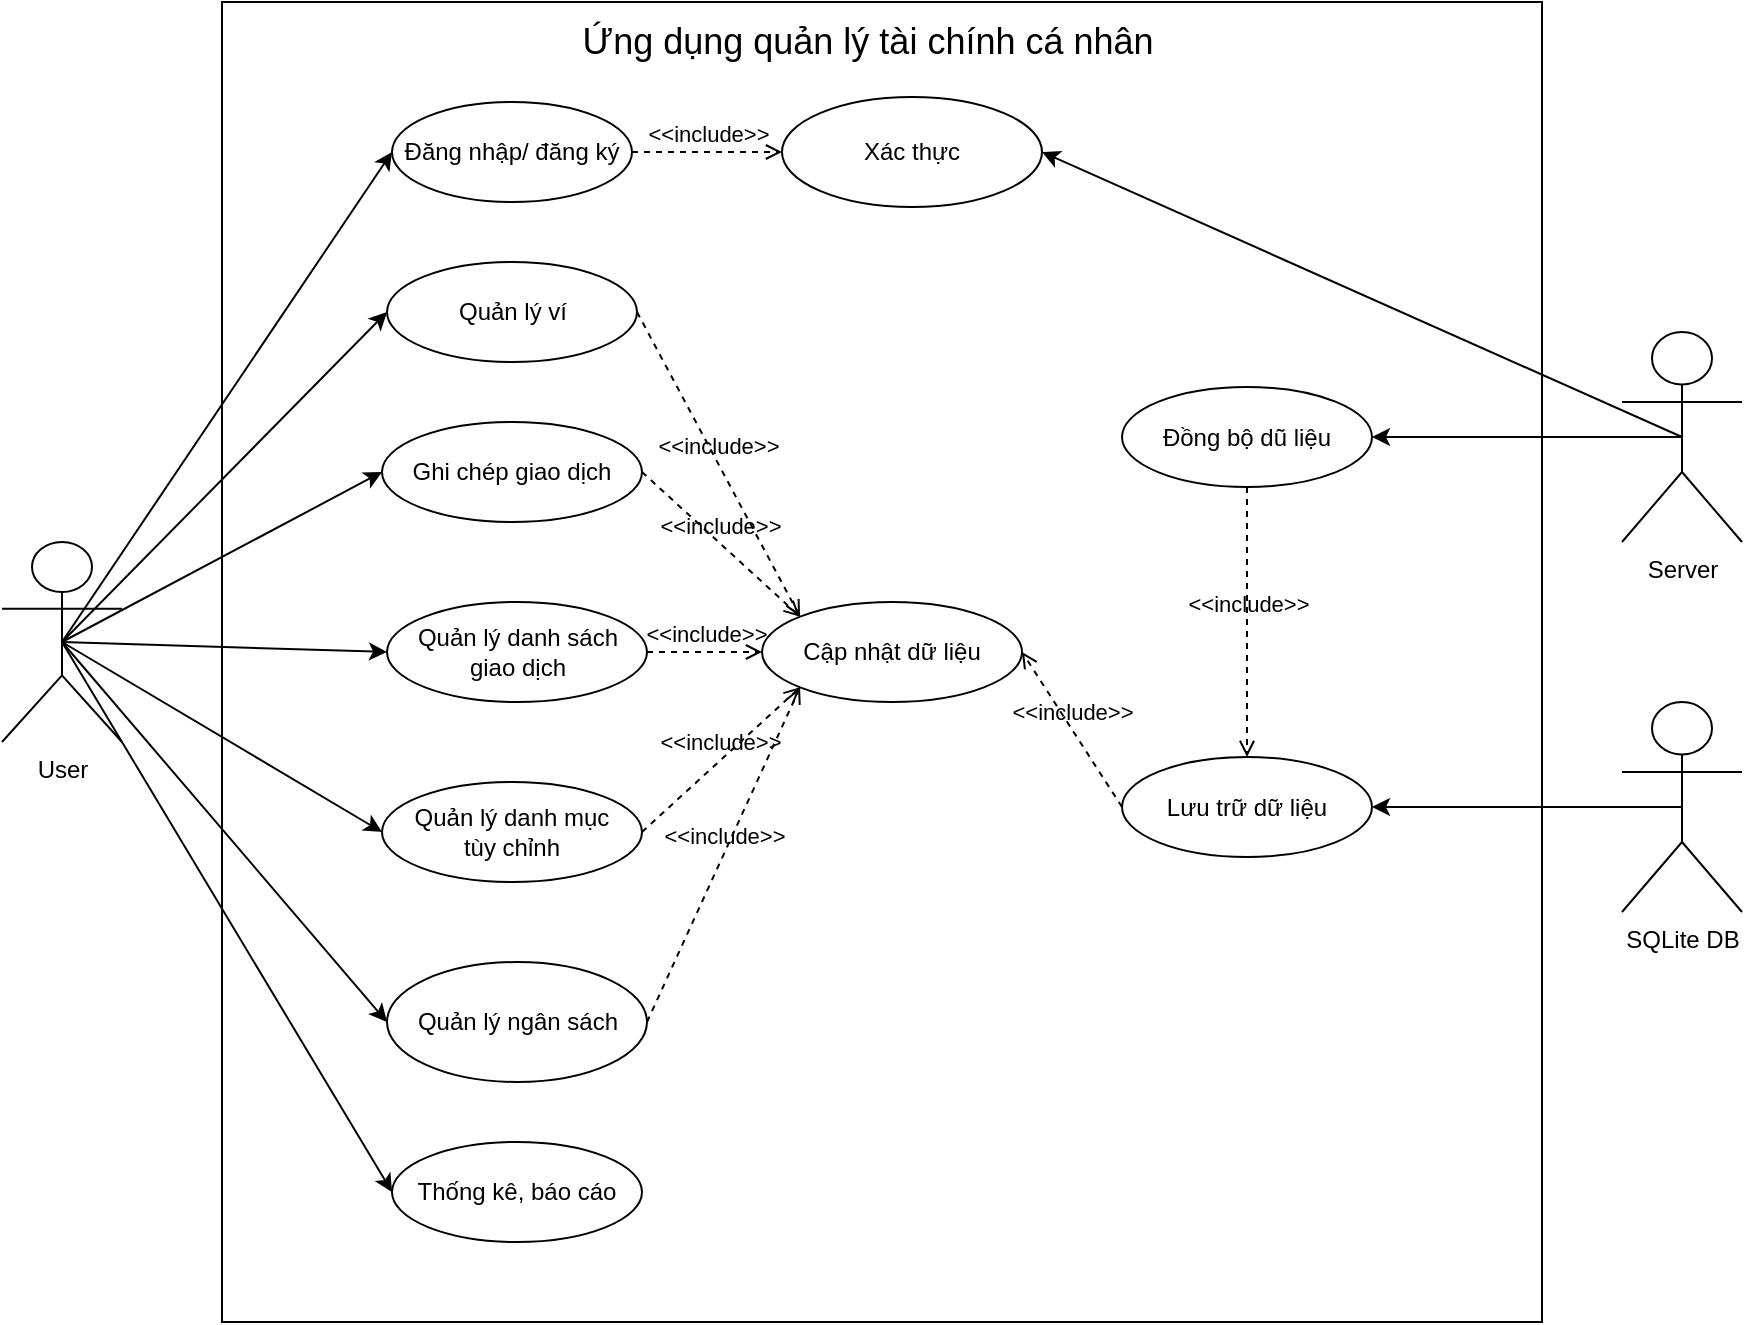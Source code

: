 <mxfile>
    <diagram name="Page-1" id="bYKYH9M7OEcl-mzwJ3hW">
        <mxGraphModel dx="1017" dy="429" grid="1" gridSize="10" guides="1" tooltips="1" connect="1" arrows="1" fold="1" page="1" pageScale="1" pageWidth="850" pageHeight="1100" math="0" shadow="0">
            <root>
                <mxCell id="0"/>
                <mxCell id="1" parent="0"/>
                <mxCell id="4" value="" style="whiteSpace=wrap;html=1;aspect=fixed;" parent="1" vertex="1">
                    <mxGeometry x="240" width="660" height="660" as="geometry"/>
                </mxCell>
                <mxCell id="13" style="edgeStyle=none;html=1;exitX=0.5;exitY=0.5;exitDx=0;exitDy=0;exitPerimeter=0;entryX=0;entryY=0.5;entryDx=0;entryDy=0;" parent="1" source="2" target="3" edge="1">
                    <mxGeometry relative="1" as="geometry"/>
                </mxCell>
                <mxCell id="14" style="edgeStyle=none;html=1;exitX=0.5;exitY=0.5;exitDx=0;exitDy=0;exitPerimeter=0;entryX=0;entryY=0.5;entryDx=0;entryDy=0;" parent="1" source="2" target="5" edge="1">
                    <mxGeometry relative="1" as="geometry"/>
                </mxCell>
                <mxCell id="15" style="edgeStyle=none;html=1;exitX=0.5;exitY=0.5;exitDx=0;exitDy=0;exitPerimeter=0;entryX=0;entryY=0.5;entryDx=0;entryDy=0;" parent="1" source="2" target="7" edge="1">
                    <mxGeometry relative="1" as="geometry"/>
                </mxCell>
                <mxCell id="16" style="edgeStyle=none;html=1;exitX=0.5;exitY=0.5;exitDx=0;exitDy=0;exitPerimeter=0;entryX=0;entryY=0.5;entryDx=0;entryDy=0;" parent="1" source="2" target="8" edge="1">
                    <mxGeometry relative="1" as="geometry"/>
                </mxCell>
                <mxCell id="17" style="edgeStyle=none;html=1;exitX=0.5;exitY=0.5;exitDx=0;exitDy=0;exitPerimeter=0;entryX=0;entryY=0.5;entryDx=0;entryDy=0;" parent="1" source="2" target="9" edge="1">
                    <mxGeometry relative="1" as="geometry"/>
                </mxCell>
                <mxCell id="18" style="edgeStyle=none;html=1;exitX=0.5;exitY=0.5;exitDx=0;exitDy=0;exitPerimeter=0;entryX=0;entryY=0.5;entryDx=0;entryDy=0;" parent="1" source="2" target="10" edge="1">
                    <mxGeometry relative="1" as="geometry"/>
                </mxCell>
                <mxCell id="19" style="edgeStyle=none;html=1;exitX=0.5;exitY=0.5;exitDx=0;exitDy=0;exitPerimeter=0;entryX=0;entryY=0.5;entryDx=0;entryDy=0;" parent="1" source="2" target="11" edge="1">
                    <mxGeometry relative="1" as="geometry"/>
                </mxCell>
                <mxCell id="2" value="User" style="shape=umlActor;verticalLabelPosition=bottom;verticalAlign=top;html=1;outlineConnect=0;" parent="1" vertex="1">
                    <mxGeometry x="130" y="270" width="60" height="100" as="geometry"/>
                </mxCell>
                <mxCell id="3" value="Đăng nhập/ đăng ký" style="ellipse;whiteSpace=wrap;html=1;" parent="1" vertex="1">
                    <mxGeometry x="325" y="50" width="120" height="50" as="geometry"/>
                </mxCell>
                <mxCell id="5" value="Quản lý ví" style="ellipse;whiteSpace=wrap;html=1;" parent="1" vertex="1">
                    <mxGeometry x="322.5" y="130" width="125" height="50" as="geometry"/>
                </mxCell>
                <mxCell id="7" value="Ghi chép giao dịch" style="ellipse;whiteSpace=wrap;html=1;" parent="1" vertex="1">
                    <mxGeometry x="320" y="210" width="130" height="50" as="geometry"/>
                </mxCell>
                <mxCell id="8" value="Quản lý danh sách &lt;br&gt;giao dịch" style="ellipse;whiteSpace=wrap;html=1;" parent="1" vertex="1">
                    <mxGeometry x="322.5" y="300" width="130" height="50" as="geometry"/>
                </mxCell>
                <mxCell id="9" value="Quản lý danh mục &lt;br&gt;tùy chỉnh" style="ellipse;whiteSpace=wrap;html=1;" parent="1" vertex="1">
                    <mxGeometry x="320" y="390" width="130" height="50" as="geometry"/>
                </mxCell>
                <mxCell id="10" value="Thống kê, báo cáo" style="ellipse;whiteSpace=wrap;html=1;" parent="1" vertex="1">
                    <mxGeometry x="325" y="570" width="125" height="50" as="geometry"/>
                </mxCell>
                <mxCell id="11" value="Quản lý ngân sách" style="ellipse;whiteSpace=wrap;html=1;" parent="1" vertex="1">
                    <mxGeometry x="322.5" y="480" width="130" height="60" as="geometry"/>
                </mxCell>
                <mxCell id="20" value="Xác thực" style="ellipse;whiteSpace=wrap;html=1;" parent="1" vertex="1">
                    <mxGeometry x="520" y="47.5" width="130" height="55" as="geometry"/>
                </mxCell>
                <mxCell id="25" value="&amp;lt;&amp;lt;include&amp;gt;&amp;gt;" style="html=1;verticalAlign=bottom;labelBackgroundColor=none;endArrow=open;endFill=0;dashed=1;exitX=1;exitY=0.5;exitDx=0;exitDy=0;entryX=0;entryY=0.5;entryDx=0;entryDy=0;" parent="1" source="3" target="20" edge="1">
                    <mxGeometry width="160" relative="1" as="geometry">
                        <mxPoint x="550" y="190" as="sourcePoint"/>
                        <mxPoint x="710" y="190" as="targetPoint"/>
                    </mxGeometry>
                </mxCell>
                <mxCell id="BFMFk2xktWWGfKK36Wba-27" style="edgeStyle=none;html=1;exitX=0.5;exitY=0.5;exitDx=0;exitDy=0;exitPerimeter=0;entryX=1;entryY=0.5;entryDx=0;entryDy=0;" parent="1" source="BFMFk2xktWWGfKK36Wba-29" target="20" edge="1">
                    <mxGeometry relative="1" as="geometry">
                        <mxPoint x="975" y="352.5" as="sourcePoint"/>
                    </mxGeometry>
                </mxCell>
                <mxCell id="BFMFk2xktWWGfKK36Wba-39" style="edgeStyle=none;html=1;exitX=0.5;exitY=0.5;exitDx=0;exitDy=0;exitPerimeter=0;entryX=1;entryY=0.5;entryDx=0;entryDy=0;" parent="1" source="BFMFk2xktWWGfKK36Wba-29" target="BFMFk2xktWWGfKK36Wba-31" edge="1">
                    <mxGeometry relative="1" as="geometry"/>
                </mxCell>
                <mxCell id="BFMFk2xktWWGfKK36Wba-29" value="Server&lt;br&gt;" style="shape=umlActor;verticalLabelPosition=bottom;verticalAlign=top;html=1;" parent="1" vertex="1">
                    <mxGeometry x="940" y="165" width="60" height="105" as="geometry"/>
                </mxCell>
                <mxCell id="BFMFk2xktWWGfKK36Wba-31" value="Đồng bộ dũ liệu" style="ellipse;whiteSpace=wrap;html=1;" parent="1" vertex="1">
                    <mxGeometry x="690" y="192.5" width="125" height="50" as="geometry"/>
                </mxCell>
                <mxCell id="BFMFk2xktWWGfKK36Wba-40" value="&lt;font style=&quot;font-size: 18px;&quot;&gt;Ứng dụng quản lý tài chính cá nhân&lt;/font&gt;" style="text;html=1;strokeColor=none;fillColor=none;align=center;verticalAlign=middle;whiteSpace=wrap;rounded=0;" parent="1" vertex="1">
                    <mxGeometry x="402.5" width="320" height="40" as="geometry"/>
                </mxCell>
                <mxCell id="BFMFk2xktWWGfKK36Wba-42" value="Cập nhật dữ liệu" style="ellipse;whiteSpace=wrap;html=1;" parent="1" vertex="1">
                    <mxGeometry x="510" y="300" width="130" height="50" as="geometry"/>
                </mxCell>
                <mxCell id="BFMFk2xktWWGfKK36Wba-44" value="&amp;lt;&amp;lt;include&amp;gt;&amp;gt;" style="html=1;verticalAlign=bottom;labelBackgroundColor=none;endArrow=open;endFill=0;dashed=1;exitX=1;exitY=0.5;exitDx=0;exitDy=0;entryX=0;entryY=0;entryDx=0;entryDy=0;" parent="1" source="5" target="BFMFk2xktWWGfKK36Wba-42" edge="1">
                    <mxGeometry width="160" relative="1" as="geometry">
                        <mxPoint x="455" y="85.0" as="sourcePoint"/>
                        <mxPoint x="530.0" y="85.0" as="targetPoint"/>
                    </mxGeometry>
                </mxCell>
                <mxCell id="BFMFk2xktWWGfKK36Wba-45" value="&amp;lt;&amp;lt;include&amp;gt;&amp;gt;" style="html=1;verticalAlign=bottom;labelBackgroundColor=none;endArrow=open;endFill=0;dashed=1;exitX=1;exitY=0.5;exitDx=0;exitDy=0;entryX=0;entryY=0;entryDx=0;entryDy=0;" parent="1" source="7" target="BFMFk2xktWWGfKK36Wba-42" edge="1">
                    <mxGeometry width="160" relative="1" as="geometry">
                        <mxPoint x="465" y="95.0" as="sourcePoint"/>
                        <mxPoint x="540" y="260" as="targetPoint"/>
                    </mxGeometry>
                </mxCell>
                <mxCell id="BFMFk2xktWWGfKK36Wba-46" value="&amp;lt;&amp;lt;include&amp;gt;&amp;gt;" style="html=1;verticalAlign=bottom;labelBackgroundColor=none;endArrow=open;endFill=0;dashed=1;exitX=1;exitY=0.5;exitDx=0;exitDy=0;entryX=0;entryY=0.5;entryDx=0;entryDy=0;" parent="1" source="8" target="BFMFk2xktWWGfKK36Wba-42" edge="1">
                    <mxGeometry width="160" relative="1" as="geometry">
                        <mxPoint x="475" y="105.0" as="sourcePoint"/>
                        <mxPoint x="550.0" y="105.0" as="targetPoint"/>
                    </mxGeometry>
                </mxCell>
                <mxCell id="BFMFk2xktWWGfKK36Wba-47" value="&amp;lt;&amp;lt;include&amp;gt;&amp;gt;" style="html=1;verticalAlign=bottom;labelBackgroundColor=none;endArrow=open;endFill=0;dashed=1;exitX=1;exitY=0.5;exitDx=0;exitDy=0;entryX=0;entryY=1;entryDx=0;entryDy=0;" parent="1" source="9" target="BFMFk2xktWWGfKK36Wba-42" edge="1">
                    <mxGeometry width="160" relative="1" as="geometry">
                        <mxPoint x="485" y="115.0" as="sourcePoint"/>
                        <mxPoint x="560.0" y="115.0" as="targetPoint"/>
                    </mxGeometry>
                </mxCell>
                <mxCell id="BFMFk2xktWWGfKK36Wba-48" value="&amp;lt;&amp;lt;include&amp;gt;&amp;gt;" style="html=1;verticalAlign=bottom;labelBackgroundColor=none;endArrow=open;endFill=0;dashed=1;exitX=1;exitY=0.5;exitDx=0;exitDy=0;entryX=0;entryY=1;entryDx=0;entryDy=0;" parent="1" source="11" target="BFMFk2xktWWGfKK36Wba-42" edge="1">
                    <mxGeometry width="160" relative="1" as="geometry">
                        <mxPoint x="460" y="425" as="sourcePoint"/>
                        <mxPoint x="538.819" y="347.593" as="targetPoint"/>
                    </mxGeometry>
                </mxCell>
                <mxCell id="BFMFk2xktWWGfKK36Wba-49" value="Lưu trữ dữ liệu" style="ellipse;whiteSpace=wrap;html=1;" parent="1" vertex="1">
                    <mxGeometry x="690" y="377.5" width="125" height="50" as="geometry"/>
                </mxCell>
                <mxCell id="BFMFk2xktWWGfKK36Wba-51" style="edgeStyle=none;html=1;exitX=0.5;exitY=0.5;exitDx=0;exitDy=0;exitPerimeter=0;entryX=1;entryY=0.5;entryDx=0;entryDy=0;fontSize=18;" parent="1" source="BFMFk2xktWWGfKK36Wba-50" target="BFMFk2xktWWGfKK36Wba-49" edge="1">
                    <mxGeometry relative="1" as="geometry"/>
                </mxCell>
                <mxCell id="BFMFk2xktWWGfKK36Wba-50" value="SQLite DB" style="shape=umlActor;verticalLabelPosition=bottom;verticalAlign=top;html=1;" parent="1" vertex="1">
                    <mxGeometry x="940" y="350" width="60" height="105" as="geometry"/>
                </mxCell>
                <mxCell id="BFMFk2xktWWGfKK36Wba-53" value="&amp;lt;&amp;lt;include&amp;gt;&amp;gt;" style="html=1;verticalAlign=bottom;labelBackgroundColor=none;endArrow=open;endFill=0;dashed=1;exitX=0;exitY=0.5;exitDx=0;exitDy=0;entryX=1;entryY=0.5;entryDx=0;entryDy=0;" parent="1" source="BFMFk2xktWWGfKK36Wba-49" target="BFMFk2xktWWGfKK36Wba-42" edge="1">
                    <mxGeometry width="160" relative="1" as="geometry">
                        <mxPoint x="462.5" y="520" as="sourcePoint"/>
                        <mxPoint x="538.819" y="352.593" as="targetPoint"/>
                    </mxGeometry>
                </mxCell>
                <mxCell id="BFMFk2xktWWGfKK36Wba-54" value="&amp;lt;&amp;lt;include&amp;gt;&amp;gt;" style="html=1;verticalAlign=bottom;labelBackgroundColor=none;endArrow=open;endFill=0;dashed=1;exitX=0.5;exitY=1;exitDx=0;exitDy=0;entryX=0.5;entryY=0;entryDx=0;entryDy=0;" parent="1" source="BFMFk2xktWWGfKK36Wba-31" target="BFMFk2xktWWGfKK36Wba-49" edge="1">
                    <mxGeometry width="160" relative="1" as="geometry">
                        <mxPoint x="700" y="412.5" as="sourcePoint"/>
                        <mxPoint x="650" y="335" as="targetPoint"/>
                    </mxGeometry>
                </mxCell>
            </root>
        </mxGraphModel>
    </diagram>
    <diagram name="Page-2" id="GrxbLd0uZsV-bF7C5AWy">
        <mxGraphModel dx="167" dy="1529" grid="1" gridSize="10" guides="1" tooltips="1" connect="1" arrows="1" fold="1" page="1" pageScale="1" pageWidth="850" pageHeight="1100" math="0" shadow="0">
            <root>
                <mxCell id="0"/>
                <mxCell id="1" parent="0"/>
                <mxCell id="iTz_pmhG6tZPBhArTx9c-1" value="Bắt đầu" style="ellipse;whiteSpace=wrap;html=1;" parent="1" vertex="1">
                    <mxGeometry x="1059.38" y="-20" width="120" height="80" as="geometry"/>
                </mxCell>
                <mxCell id="iTz_pmhG6tZPBhArTx9c-4" style="edgeStyle=none;html=1;exitX=0.5;exitY=1;exitDx=0;exitDy=0;entryX=0.5;entryY=0;entryDx=0;entryDy=0;" parent="1" source="iTz_pmhG6tZPBhArTx9c-1" target="iTz_pmhG6tZPBhArTx9c-52" edge="1">
                    <mxGeometry relative="1" as="geometry">
                        <mxPoint x="1119.38" y="80" as="sourcePoint"/>
                        <mxPoint x="1119.38" y="120" as="targetPoint"/>
                    </mxGeometry>
                </mxCell>
                <mxCell id="iTz_pmhG6tZPBhArTx9c-5" style="edgeStyle=none;html=1;exitX=0.5;exitY=1;exitDx=0;exitDy=0;entryX=0.5;entryY=0;entryDx=0;entryDy=0;" parent="1" source="iTz_pmhG6tZPBhArTx9c-52" target="iTz_pmhG6tZPBhArTx9c-53" edge="1">
                    <mxGeometry relative="1" as="geometry">
                        <mxPoint x="1119.38" y="220" as="targetPoint"/>
                        <mxPoint x="1119.38" y="180" as="sourcePoint"/>
                    </mxGeometry>
                </mxCell>
                <mxCell id="iTz_pmhG6tZPBhArTx9c-13" style="edgeStyle=none;html=1;exitX=0.5;exitY=1;exitDx=0;exitDy=0;entryX=0.5;entryY=0;entryDx=0;entryDy=0;" parent="1" source="iTz_pmhG6tZPBhArTx9c-14" target="iTz_pmhG6tZPBhArTx9c-33" edge="1">
                    <mxGeometry relative="1" as="geometry">
                        <mxPoint x="1652.8" y="750" as="targetPoint"/>
                    </mxGeometry>
                </mxCell>
                <mxCell id="iTz_pmhG6tZPBhArTx9c-14" value="Lưu ngân sách" style="rounded=1;whiteSpace=wrap;html=1;arcSize=0;" parent="1" vertex="1">
                    <mxGeometry x="1549.98" y="650" width="120" height="60" as="geometry"/>
                </mxCell>
                <mxCell id="iTz_pmhG6tZPBhArTx9c-15" style="edgeStyle=none;html=1;exitX=1;exitY=0.5;exitDx=0;exitDy=0;entryX=0;entryY=0.5;entryDx=0;entryDy=0;" parent="1" source="iTz_pmhG6tZPBhArTx9c-17" target="iTz_pmhG6tZPBhArTx9c-63" edge="1">
                    <mxGeometry relative="1" as="geometry">
                        <mxPoint x="1389.98" y="720" as="targetPoint"/>
                    </mxGeometry>
                </mxCell>
                <mxCell id="iTz_pmhG6tZPBhArTx9c-16" style="edgeStyle=none;html=1;exitX=0.5;exitY=0;exitDx=0;exitDy=0;entryX=1;entryY=0.5;entryDx=0;entryDy=0;" parent="1" source="iTz_pmhG6tZPBhArTx9c-17" target="iTz_pmhG6tZPBhArTx9c-53" edge="1">
                    <mxGeometry relative="1" as="geometry">
                        <Array as="points">
                            <mxPoint x="1300" y="250"/>
                        </Array>
                        <mxPoint x="1169.38" y="250" as="targetPoint"/>
                    </mxGeometry>
                </mxCell>
                <mxCell id="iTz_pmhG6tZPBhArTx9c-17" value="Đủ thông tin" style="rhombus;whiteSpace=wrap;html=1;" parent="1" vertex="1">
                    <mxGeometry x="1247.34" y="640" width="100" height="80" as="geometry"/>
                </mxCell>
                <mxCell id="iTz_pmhG6tZPBhArTx9c-18" style="edgeStyle=none;html=1;exitX=0.5;exitY=1;exitDx=0;exitDy=0;entryX=0.5;entryY=0;entryDx=0;entryDy=0;" parent="1" source="iTz_pmhG6tZPBhArTx9c-55" target="iTz_pmhG6tZPBhArTx9c-59" edge="1">
                    <mxGeometry relative="1" as="geometry">
                        <mxPoint x="1119.38" y="670" as="targetPoint"/>
                        <mxPoint x="1119.38" y="600" as="sourcePoint"/>
                    </mxGeometry>
                </mxCell>
                <mxCell id="iTz_pmhG6tZPBhArTx9c-20" value="YES" style="text;html=1;strokeColor=none;fillColor=none;align=center;verticalAlign=middle;whiteSpace=wrap;rounded=0;" parent="1" vertex="1">
                    <mxGeometry x="1339.98" y="650" width="60" height="30" as="geometry"/>
                </mxCell>
                <mxCell id="iTz_pmhG6tZPBhArTx9c-26" style="edgeStyle=none;html=1;entryX=0.5;entryY=0;entryDx=0;entryDy=0;exitX=0.5;exitY=1;exitDx=0;exitDy=0;" parent="1" source="iTz_pmhG6tZPBhArTx9c-54" target="iTz_pmhG6tZPBhArTx9c-55" edge="1">
                    <mxGeometry relative="1" as="geometry">
                        <mxPoint x="1120" y="380" as="sourcePoint"/>
                        <mxPoint x="1119.38" y="430" as="targetPoint"/>
                    </mxGeometry>
                </mxCell>
                <mxCell id="iTz_pmhG6tZPBhArTx9c-27" style="edgeStyle=none;html=1;exitX=0.5;exitY=1;exitDx=0;exitDy=0;entryX=0.5;entryY=0;entryDx=0;entryDy=0;" parent="1" source="iTz_pmhG6tZPBhArTx9c-53" target="iTz_pmhG6tZPBhArTx9c-54" edge="1">
                    <mxGeometry relative="1" as="geometry">
                        <mxPoint x="1119.38" y="280" as="sourcePoint"/>
                        <mxPoint x="1119.38" y="330" as="targetPoint"/>
                    </mxGeometry>
                </mxCell>
                <mxCell id="iTz_pmhG6tZPBhArTx9c-33" value="Kết thúc" style="ellipse;whiteSpace=wrap;html=1;" parent="1" vertex="1">
                    <mxGeometry x="1549.98" y="760" width="120" height="80" as="geometry"/>
                </mxCell>
                <mxCell id="iTz_pmhG6tZPBhArTx9c-43" style="edgeStyle=none;html=1;exitX=1;exitY=0.5;exitDx=0;exitDy=0;entryX=0;entryY=0.5;entryDx=0;entryDy=0;" parent="1" source="iTz_pmhG6tZPBhArTx9c-65" target="iTz_pmhG6tZPBhArTx9c-17" edge="1">
                    <mxGeometry relative="1" as="geometry">
                        <mxPoint x="1297.34" y="570" as="targetPoint"/>
                        <mxPoint x="1179.38" y="570" as="sourcePoint"/>
                    </mxGeometry>
                </mxCell>
                <mxCell id="iTz_pmhG6tZPBhArTx9c-51" value="NO" style="text;html=1;strokeColor=none;fillColor=none;align=center;verticalAlign=middle;whiteSpace=wrap;rounded=0;" parent="1" vertex="1">
                    <mxGeometry x="1247.34" y="600" width="60" height="30" as="geometry"/>
                </mxCell>
                <mxCell id="iTz_pmhG6tZPBhArTx9c-52" value="Tạo ngân sách" style="shape=parallelogram;perimeter=parallelogramPerimeter;whiteSpace=wrap;html=1;fixedSize=1;" parent="1" vertex="1">
                    <mxGeometry x="1044.38" y="120" width="150" height="60" as="geometry"/>
                </mxCell>
                <mxCell id="iTz_pmhG6tZPBhArTx9c-53" value="Điền thông&lt;br&gt;tin ngân sách" style="shape=parallelogram;perimeter=parallelogramPerimeter;whiteSpace=wrap;html=1;fixedSize=1;" parent="1" vertex="1">
                    <mxGeometry x="1059.38" y="220" width="120" height="60" as="geometry"/>
                </mxCell>
                <mxCell id="iTz_pmhG6tZPBhArTx9c-54" value="Chọn kiểu&lt;br&gt;giao dịch" style="shape=parallelogram;perimeter=parallelogramPerimeter;whiteSpace=wrap;html=1;fixedSize=1;" parent="1" vertex="1">
                    <mxGeometry x="1059.38" y="330" width="120" height="60" as="geometry"/>
                </mxCell>
                <mxCell id="iTz_pmhG6tZPBhArTx9c-55" value="Chọn loại &lt;br&gt;giao dịch" style="shape=parallelogram;perimeter=parallelogramPerimeter;whiteSpace=wrap;html=1;fixedSize=1;" parent="1" vertex="1">
                    <mxGeometry x="1059.38" y="430" width="120" height="60" as="geometry"/>
                </mxCell>
                <mxCell id="iTz_pmhG6tZPBhArTx9c-66" style="edgeStyle=none;html=1;exitX=0.5;exitY=1;exitDx=0;exitDy=0;entryX=0.5;entryY=0;entryDx=0;entryDy=0;" parent="1" source="iTz_pmhG6tZPBhArTx9c-59" target="iTz_pmhG6tZPBhArTx9c-65" edge="1">
                    <mxGeometry relative="1" as="geometry"/>
                </mxCell>
                <mxCell id="iTz_pmhG6tZPBhArTx9c-59" value="Chọn ví" style="shape=parallelogram;perimeter=parallelogramPerimeter;whiteSpace=wrap;html=1;fixedSize=1;" parent="1" vertex="1">
                    <mxGeometry x="1059.38" y="540" width="120" height="60" as="geometry"/>
                </mxCell>
                <mxCell id="iTz_pmhG6tZPBhArTx9c-64" style="edgeStyle=none;html=1;exitX=1;exitY=0.5;exitDx=0;exitDy=0;entryX=0;entryY=0.5;entryDx=0;entryDy=0;" parent="1" source="iTz_pmhG6tZPBhArTx9c-63" target="iTz_pmhG6tZPBhArTx9c-14" edge="1">
                    <mxGeometry relative="1" as="geometry"/>
                </mxCell>
                <mxCell id="iTz_pmhG6tZPBhArTx9c-63" value="Lựa chọn lặp &lt;br&gt;lại ngân sách &lt;br&gt;hay không" style="shape=parallelogram;perimeter=parallelogramPerimeter;whiteSpace=wrap;html=1;fixedSize=1;" parent="1" vertex="1">
                    <mxGeometry x="1389.98" y="650" width="120" height="60" as="geometry"/>
                </mxCell>
                <mxCell id="iTz_pmhG6tZPBhArTx9c-65" value="Chọn khoảng &lt;br&gt;thời gian &lt;br&gt;cho ngân sách" style="shape=parallelogram;perimeter=parallelogramPerimeter;whiteSpace=wrap;html=1;fixedSize=1;" parent="1" vertex="1">
                    <mxGeometry x="1059.38" y="650" width="120" height="60" as="geometry"/>
                </mxCell>
            </root>
        </mxGraphModel>
    </diagram>
    <diagram name="Page-1" id="MjC0Xt7hNYhNgvvKBY5t">
        <mxGraphModel dx="1017" dy="429" grid="1" gridSize="10" guides="1" tooltips="1" connect="1" arrows="1" fold="1" page="1" pageScale="1" pageWidth="850" pageHeight="1100" math="0" shadow="0">
            <root>
                <mxCell id="0"/>
                <mxCell id="1" parent="0"/>
                <mxCell id="LZn6q_bhWbyUxX0vCa_t-50" value="Mobile Application" style="rounded=0;whiteSpace=wrap;html=1;" parent="1" vertex="1">
                    <mxGeometry x="380" y="400" width="140" height="60" as="geometry"/>
                </mxCell>
                <mxCell id="LZn6q_bhWbyUxX0vCa_t-52" value="Backend" style="rounded=0;whiteSpace=wrap;html=1;" parent="1" vertex="1">
                    <mxGeometry x="670" y="400" width="120" height="60" as="geometry"/>
                </mxCell>
                <mxCell id="LZn6q_bhWbyUxX0vCa_t-54" value="" style="endArrow=classic;html=1;exitX=0;exitY=0.25;exitDx=0;exitDy=0;entryX=1;entryY=0.3;entryDx=0;entryDy=0;" parent="1" source="LZn6q_bhWbyUxX0vCa_t-50" target="LZn6q_bhWbyUxX0vCa_t-66" edge="1">
                    <mxGeometry relative="1" as="geometry">
                        <mxPoint x="460" y="430" as="sourcePoint"/>
                        <mxPoint x="230" y="415" as="targetPoint"/>
                    </mxGeometry>
                </mxCell>
                <mxCell id="LZn6q_bhWbyUxX0vCa_t-55" value="request" style="edgeLabel;resizable=0;html=1;align=center;verticalAlign=middle;" parent="LZn6q_bhWbyUxX0vCa_t-54" connectable="0" vertex="1">
                    <mxGeometry relative="1" as="geometry"/>
                </mxCell>
                <mxCell id="LZn6q_bhWbyUxX0vCa_t-56" value="" style="endArrow=classic;html=1;entryX=0;entryY=0.75;entryDx=0;entryDy=0;exitX=1;exitY=0.7;exitDx=0;exitDy=0;" parent="1" source="LZn6q_bhWbyUxX0vCa_t-66" target="LZn6q_bhWbyUxX0vCa_t-50" edge="1">
                    <mxGeometry relative="1" as="geometry">
                        <mxPoint x="230" y="440" as="sourcePoint"/>
                        <mxPoint x="560" y="430" as="targetPoint"/>
                    </mxGeometry>
                </mxCell>
                <mxCell id="LZn6q_bhWbyUxX0vCa_t-57" value="response" style="edgeLabel;resizable=0;html=1;align=center;verticalAlign=middle;" parent="LZn6q_bhWbyUxX0vCa_t-56" connectable="0" vertex="1">
                    <mxGeometry relative="1" as="geometry"/>
                </mxCell>
                <mxCell id="LZn6q_bhWbyUxX0vCa_t-58" value="" style="endArrow=classic;html=1;entryX=0;entryY=0.25;entryDx=0;entryDy=0;exitX=1;exitY=0.25;exitDx=0;exitDy=0;" parent="1" source="LZn6q_bhWbyUxX0vCa_t-50" target="LZn6q_bhWbyUxX0vCa_t-52" edge="1">
                    <mxGeometry relative="1" as="geometry">
                        <mxPoint x="460" y="430" as="sourcePoint"/>
                        <mxPoint x="560" y="430" as="targetPoint"/>
                    </mxGeometry>
                </mxCell>
                <mxCell id="LZn6q_bhWbyUxX0vCa_t-59" value="request" style="edgeLabel;resizable=0;html=1;align=center;verticalAlign=middle;" parent="LZn6q_bhWbyUxX0vCa_t-58" connectable="0" vertex="1">
                    <mxGeometry relative="1" as="geometry"/>
                </mxCell>
                <mxCell id="LZn6q_bhWbyUxX0vCa_t-60" value="" style="endArrow=classic;html=1;entryX=1;entryY=0.75;entryDx=0;entryDy=0;exitX=0;exitY=0.75;exitDx=0;exitDy=0;" parent="1" source="LZn6q_bhWbyUxX0vCa_t-52" target="LZn6q_bhWbyUxX0vCa_t-50" edge="1">
                    <mxGeometry relative="1" as="geometry">
                        <mxPoint x="460" y="430" as="sourcePoint"/>
                        <mxPoint x="560" y="430" as="targetPoint"/>
                    </mxGeometry>
                </mxCell>
                <mxCell id="LZn6q_bhWbyUxX0vCa_t-61" value="response" style="edgeLabel;resizable=0;html=1;align=center;verticalAlign=middle;" parent="LZn6q_bhWbyUxX0vCa_t-60" connectable="0" vertex="1">
                    <mxGeometry relative="1" as="geometry"/>
                </mxCell>
                <mxCell id="LZn6q_bhWbyUxX0vCa_t-62" value="" style="endArrow=classic;html=1;entryX=0;entryY=0.3;entryDx=0;entryDy=0;exitX=0.25;exitY=1;exitDx=0;exitDy=0;" parent="1" source="LZn6q_bhWbyUxX0vCa_t-52" target="LZn6q_bhWbyUxX0vCa_t-67" edge="1">
                    <mxGeometry relative="1" as="geometry">
                        <mxPoint x="470" y="550" as="sourcePoint"/>
                        <mxPoint x="700" y="550" as="targetPoint"/>
                    </mxGeometry>
                </mxCell>
                <mxCell id="LZn6q_bhWbyUxX0vCa_t-63" value="request" style="edgeLabel;resizable=0;html=1;align=center;verticalAlign=middle;" parent="LZn6q_bhWbyUxX0vCa_t-62" connectable="0" vertex="1">
                    <mxGeometry relative="1" as="geometry"/>
                </mxCell>
                <mxCell id="LZn6q_bhWbyUxX0vCa_t-64" value="" style="endArrow=classic;html=1;entryX=0.75;entryY=1;entryDx=0;entryDy=0;exitX=1;exitY=0.3;exitDx=0;exitDy=0;" parent="1" source="LZn6q_bhWbyUxX0vCa_t-67" target="LZn6q_bhWbyUxX0vCa_t-52" edge="1">
                    <mxGeometry relative="1" as="geometry">
                        <mxPoint x="760" y="550" as="sourcePoint"/>
                        <mxPoint x="570" y="550" as="targetPoint"/>
                    </mxGeometry>
                </mxCell>
                <mxCell id="LZn6q_bhWbyUxX0vCa_t-65" value="response" style="edgeLabel;resizable=0;html=1;align=center;verticalAlign=middle;" parent="LZn6q_bhWbyUxX0vCa_t-64" connectable="0" vertex="1">
                    <mxGeometry relative="1" as="geometry"/>
                </mxCell>
                <mxCell id="LZn6q_bhWbyUxX0vCa_t-66" value="SQLite Database" style="shape=cylinder;whiteSpace=wrap;html=1;boundedLbl=1;backgroundOutline=1;" parent="1" vertex="1">
                    <mxGeometry x="170" y="390" width="60" height="80" as="geometry"/>
                </mxCell>
                <mxCell id="LZn6q_bhWbyUxX0vCa_t-67" value="Firestore Database" style="shape=cylinder;whiteSpace=wrap;html=1;boundedLbl=1;backgroundOutline=1;" parent="1" vertex="1">
                    <mxGeometry x="700" y="550" width="60" height="80" as="geometry"/>
                </mxCell>
            </root>
        </mxGraphModel>
    </diagram>
</mxfile>